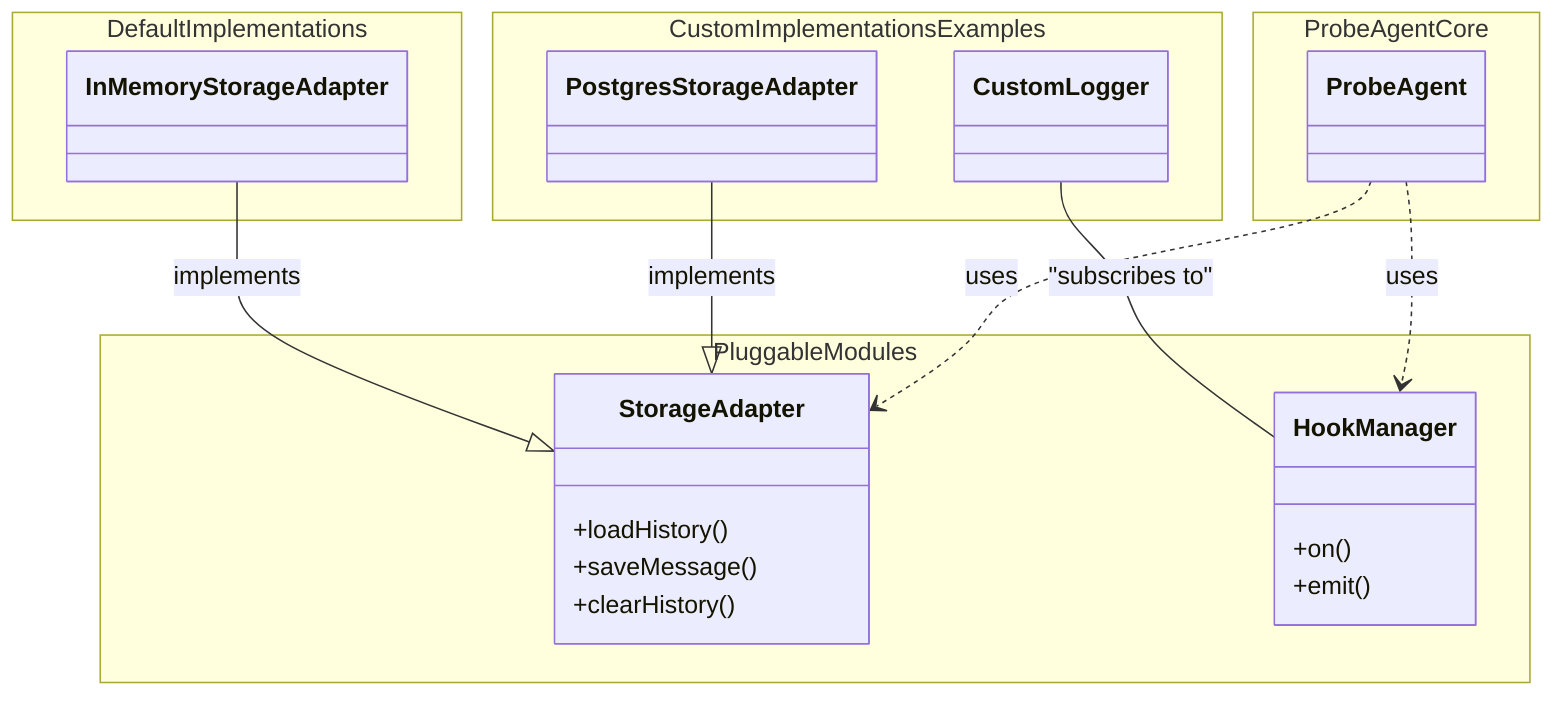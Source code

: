 classDiagram
    title ProbeAgent Architecture with Pluggable Components

    namespace ProbeAgentCore {
        class ProbeAgent
    }

    namespace PluggableModules {
        class StorageAdapter {
            +loadHistory()
            +saveMessage()
            +clearHistory()
        }
        class HookManager {
            +on()
            +emit()
        }
    }

    namespace DefaultImplementations {
        class InMemoryStorageAdapter
    }

    namespace CustomImplementationsExamples {
        class PostgresStorageAdapter
        class CustomLogger
    }

    InMemoryStorageAdapter --|> StorageAdapter : implements
    PostgresStorageAdapter --|> StorageAdapter : implements
    CustomLogger -- HookManager : "subscribes to"
    ProbeAgent ..> StorageAdapter : uses
    ProbeAgent ..> HookManager : uses